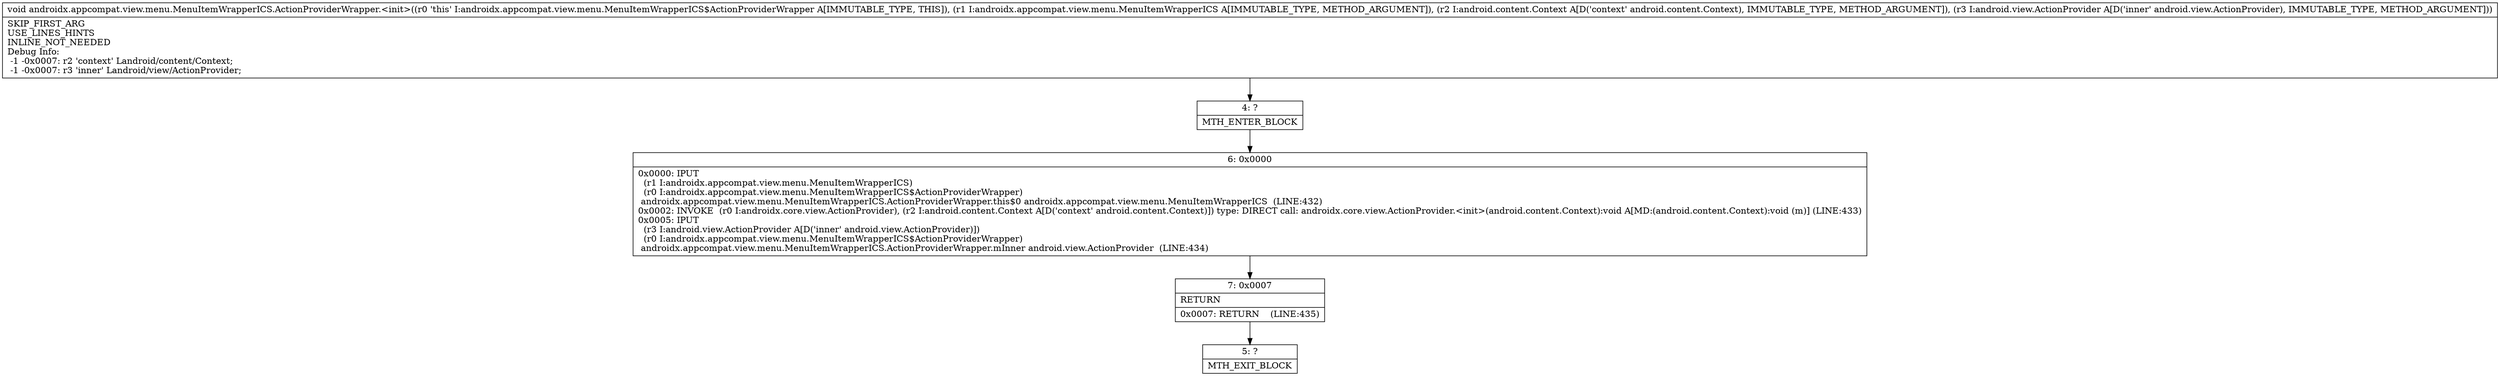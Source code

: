 digraph "CFG forandroidx.appcompat.view.menu.MenuItemWrapperICS.ActionProviderWrapper.\<init\>(Landroidx\/appcompat\/view\/menu\/MenuItemWrapperICS;Landroid\/content\/Context;Landroid\/view\/ActionProvider;)V" {
Node_4 [shape=record,label="{4\:\ ?|MTH_ENTER_BLOCK\l}"];
Node_6 [shape=record,label="{6\:\ 0x0000|0x0000: IPUT  \l  (r1 I:androidx.appcompat.view.menu.MenuItemWrapperICS)\l  (r0 I:androidx.appcompat.view.menu.MenuItemWrapperICS$ActionProviderWrapper)\l androidx.appcompat.view.menu.MenuItemWrapperICS.ActionProviderWrapper.this$0 androidx.appcompat.view.menu.MenuItemWrapperICS  (LINE:432)\l0x0002: INVOKE  (r0 I:androidx.core.view.ActionProvider), (r2 I:android.content.Context A[D('context' android.content.Context)]) type: DIRECT call: androidx.core.view.ActionProvider.\<init\>(android.content.Context):void A[MD:(android.content.Context):void (m)] (LINE:433)\l0x0005: IPUT  \l  (r3 I:android.view.ActionProvider A[D('inner' android.view.ActionProvider)])\l  (r0 I:androidx.appcompat.view.menu.MenuItemWrapperICS$ActionProviderWrapper)\l androidx.appcompat.view.menu.MenuItemWrapperICS.ActionProviderWrapper.mInner android.view.ActionProvider  (LINE:434)\l}"];
Node_7 [shape=record,label="{7\:\ 0x0007|RETURN\l|0x0007: RETURN    (LINE:435)\l}"];
Node_5 [shape=record,label="{5\:\ ?|MTH_EXIT_BLOCK\l}"];
MethodNode[shape=record,label="{void androidx.appcompat.view.menu.MenuItemWrapperICS.ActionProviderWrapper.\<init\>((r0 'this' I:androidx.appcompat.view.menu.MenuItemWrapperICS$ActionProviderWrapper A[IMMUTABLE_TYPE, THIS]), (r1 I:androidx.appcompat.view.menu.MenuItemWrapperICS A[IMMUTABLE_TYPE, METHOD_ARGUMENT]), (r2 I:android.content.Context A[D('context' android.content.Context), IMMUTABLE_TYPE, METHOD_ARGUMENT]), (r3 I:android.view.ActionProvider A[D('inner' android.view.ActionProvider), IMMUTABLE_TYPE, METHOD_ARGUMENT]))  | SKIP_FIRST_ARG\lUSE_LINES_HINTS\lINLINE_NOT_NEEDED\lDebug Info:\l  \-1 \-0x0007: r2 'context' Landroid\/content\/Context;\l  \-1 \-0x0007: r3 'inner' Landroid\/view\/ActionProvider;\l}"];
MethodNode -> Node_4;Node_4 -> Node_6;
Node_6 -> Node_7;
Node_7 -> Node_5;
}

